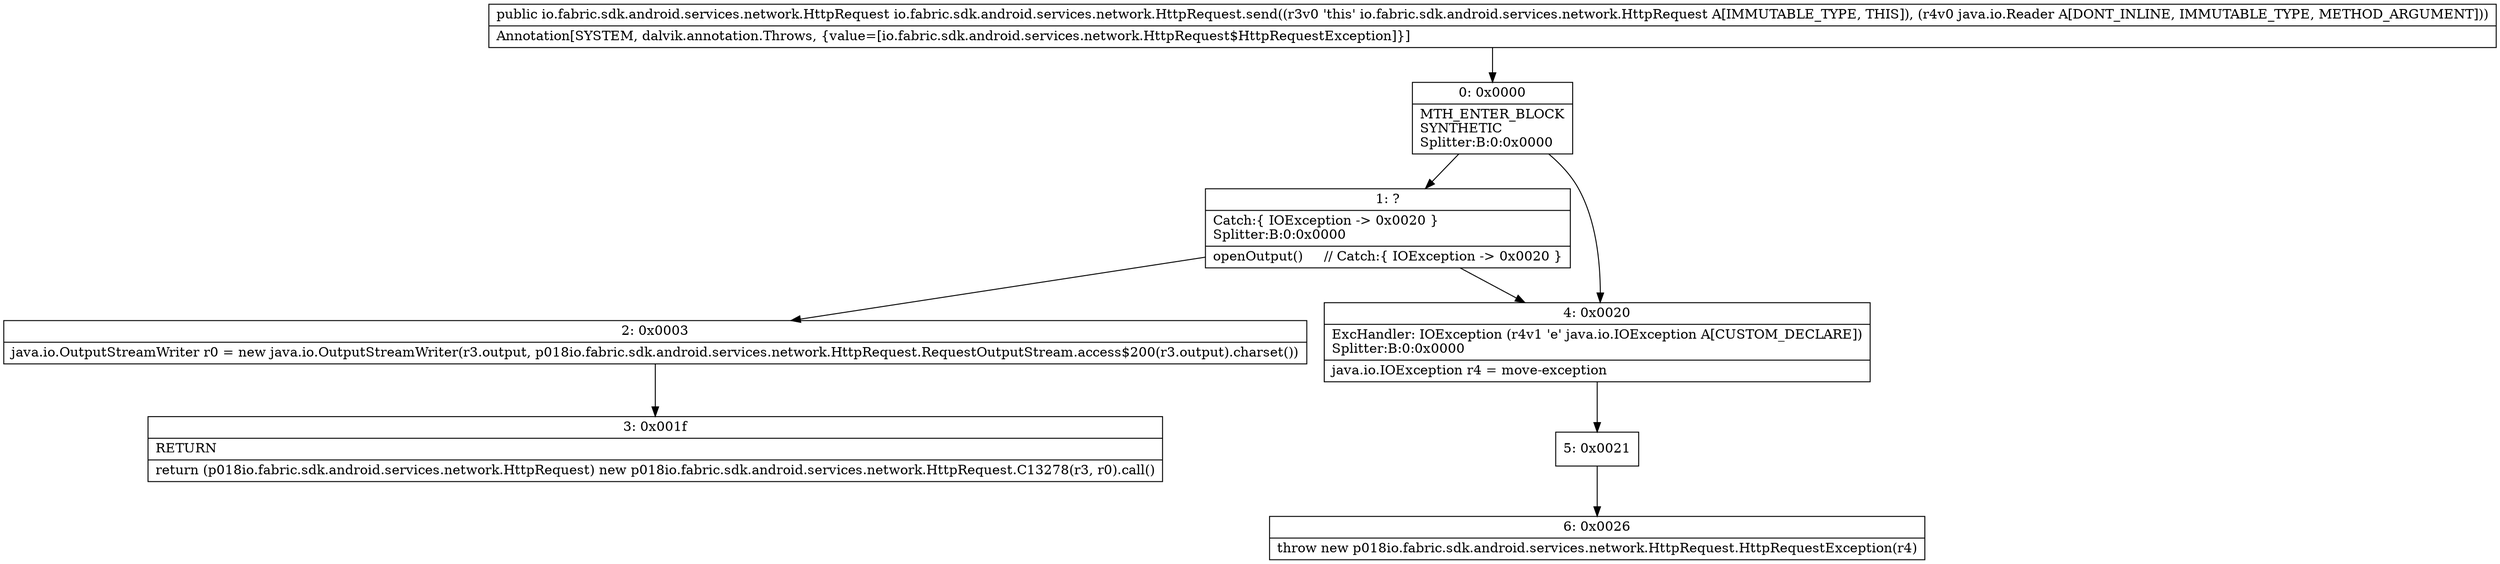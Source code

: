 digraph "CFG forio.fabric.sdk.android.services.network.HttpRequest.send(Ljava\/io\/Reader;)Lio\/fabric\/sdk\/android\/services\/network\/HttpRequest;" {
Node_0 [shape=record,label="{0\:\ 0x0000|MTH_ENTER_BLOCK\lSYNTHETIC\lSplitter:B:0:0x0000\l}"];
Node_1 [shape=record,label="{1\:\ ?|Catch:\{ IOException \-\> 0x0020 \}\lSplitter:B:0:0x0000\l|openOutput()     \/\/ Catch:\{ IOException \-\> 0x0020 \}\l}"];
Node_2 [shape=record,label="{2\:\ 0x0003|java.io.OutputStreamWriter r0 = new java.io.OutputStreamWriter(r3.output, p018io.fabric.sdk.android.services.network.HttpRequest.RequestOutputStream.access$200(r3.output).charset())\l}"];
Node_3 [shape=record,label="{3\:\ 0x001f|RETURN\l|return (p018io.fabric.sdk.android.services.network.HttpRequest) new p018io.fabric.sdk.android.services.network.HttpRequest.C13278(r3, r0).call()\l}"];
Node_4 [shape=record,label="{4\:\ 0x0020|ExcHandler: IOException (r4v1 'e' java.io.IOException A[CUSTOM_DECLARE])\lSplitter:B:0:0x0000\l|java.io.IOException r4 = move\-exception\l}"];
Node_5 [shape=record,label="{5\:\ 0x0021}"];
Node_6 [shape=record,label="{6\:\ 0x0026|throw new p018io.fabric.sdk.android.services.network.HttpRequest.HttpRequestException(r4)\l}"];
MethodNode[shape=record,label="{public io.fabric.sdk.android.services.network.HttpRequest io.fabric.sdk.android.services.network.HttpRequest.send((r3v0 'this' io.fabric.sdk.android.services.network.HttpRequest A[IMMUTABLE_TYPE, THIS]), (r4v0 java.io.Reader A[DONT_INLINE, IMMUTABLE_TYPE, METHOD_ARGUMENT]))  | Annotation[SYSTEM, dalvik.annotation.Throws, \{value=[io.fabric.sdk.android.services.network.HttpRequest$HttpRequestException]\}]\l}"];
MethodNode -> Node_0;
Node_0 -> Node_1;
Node_0 -> Node_4;
Node_1 -> Node_2;
Node_1 -> Node_4;
Node_2 -> Node_3;
Node_4 -> Node_5;
Node_5 -> Node_6;
}


